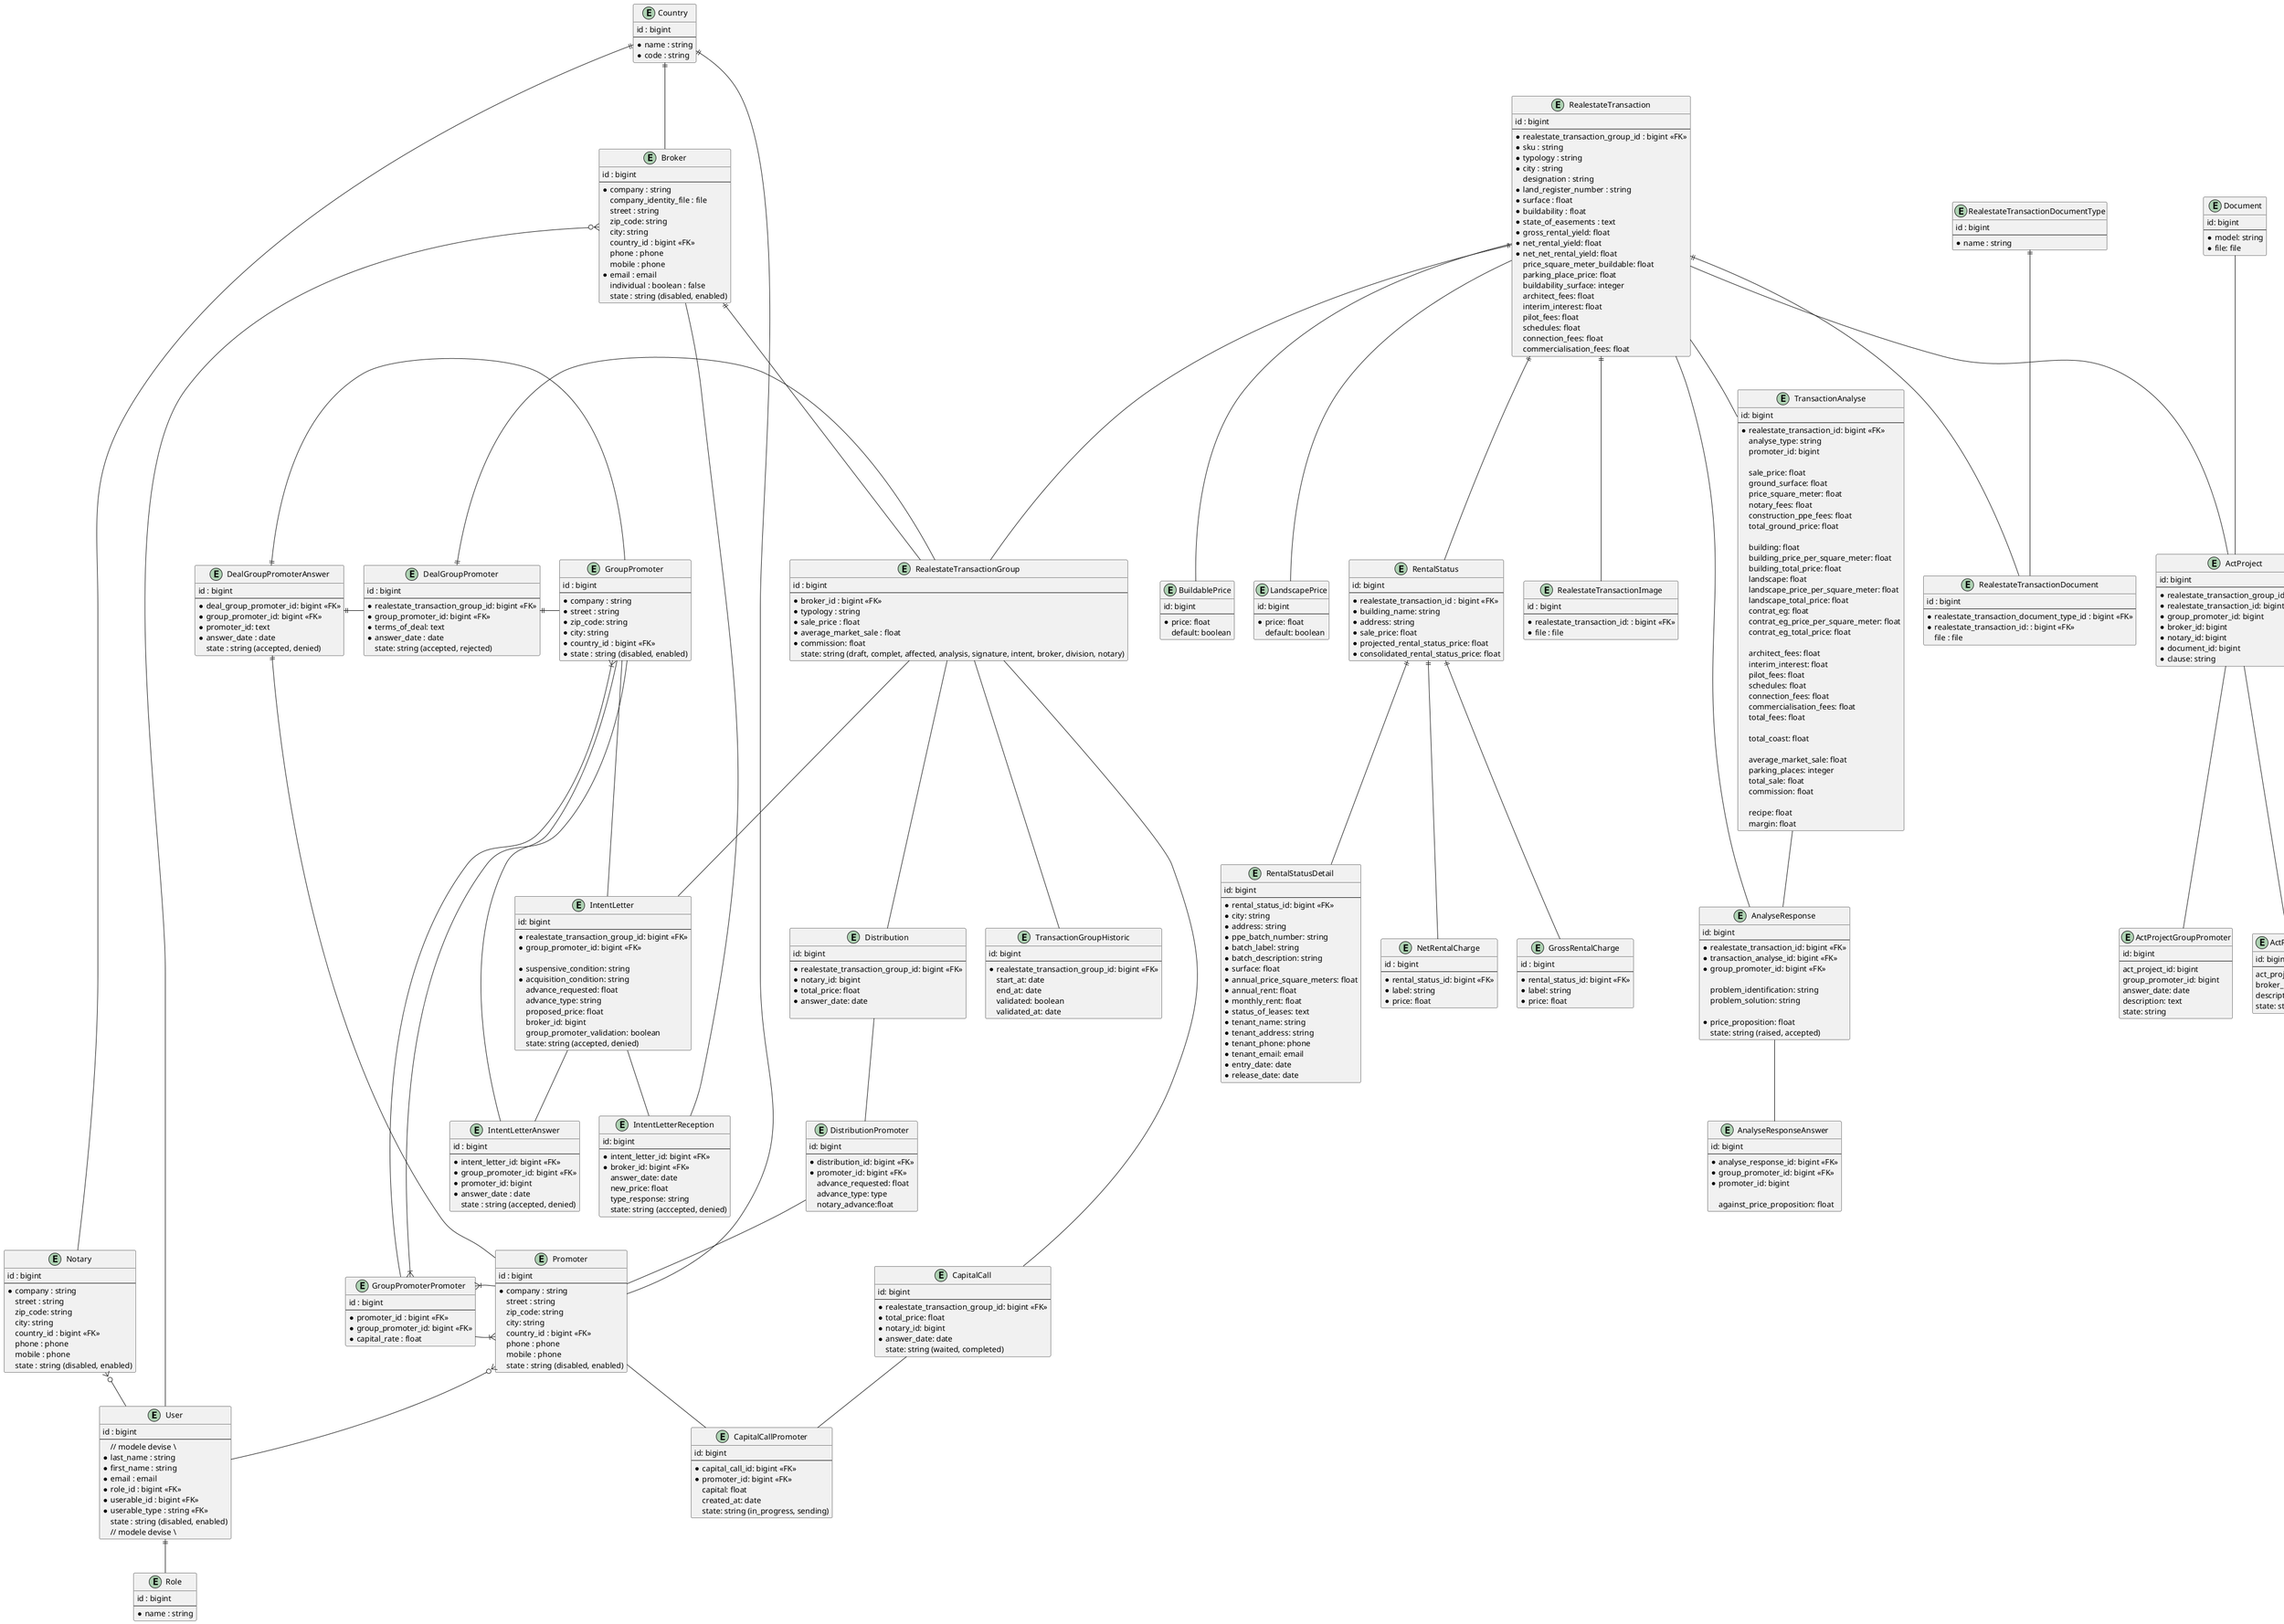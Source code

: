@startuml entities

' ok
entity User {
  id : bigint
  ---
  // modele devise \\
  * last_name : string
  * first_name : string
  * email : email
  * role_id : bigint <<FK>>
  * userable_id : bigint <<FK>>
  * userable_type : string <<FK>>
  state : string (disabled, enabled)
  // modele devise \\
}

' ok
entity Role {
  id : bigint
  ---
  * name : string
}

' ok
entity Broker {
  id : bigint
  ---
  * company : string
  company_identity_file : file
  street : string
  zip_code: string
  city: string
  country_id : bigint <<FK>>
  phone : phone
  mobile : phone
  * email : email
  individual : boolean : false
  state : string (disabled, enabled)
}

' ok
entity Promoter {
  id : bigint
  ---
  * company : string
  street : string
  zip_code: string
  city: string
  country_id : bigint <<FK>>
  phone : phone
  mobile : phone
  state : string (disabled, enabled)
}

' ok
entity Notary {
  id : bigint
  ---
  * company : string
  street : string
  zip_code: string
  city: string
  country_id : bigint <<FK>>
  phone : phone
  mobile : phone
  state : string (disabled, enabled)
}

' ok
entity GroupPromoter {
  id : bigint
  ---
  * company : string
  * street : string
  * zip_code: string
  * city: string
  * country_id : bigint <<FK>>
  * state : string (disabled, enabled)
}

' ok
entity GroupPromoterPromoter {
  id : bigint
  ---
  * promoter_id : bigint <<FK>>
  * group_promoter_id: bigint <<FK>>
  * capital_rate : float
}

' ok
entity Country {
  id : bigint
  ---
  * name : string
  * code : string
}

' ok
entity RealestateTransactionGroup {
  id : bigint
  ---
  * broker_id : bigint <<FK>>
  * typology : string
  * sale_price : float
  * average_market_sale : float
  * commission: float
  state: string (draft, complet, affected, analysis, signature, intent, broker, division, notary)
}

entity BuildablePrice {
    id: bigint
    ---
    * price: float
    default: boolean
}

entity LandscapePrice {
    id: bigint
    ---
    * price: float
    default: boolean
}

' ok
entity RealestateTransaction {
  id : bigint
  ---
  * realestate_transaction_group_id : bigint <<FK>>
  * sku : string
  * typology : string
  * city : string
  designation : string
  * land_register_number : string
  * surface : float
  * buildability : float
  * state_of_easements : text
  * gross_rental_yield: float
  * net_rental_yield: float
  * net_net_rental_yield: float
  price_square_meter_buildable: float
  parking_place_price: float
  buildability_surface: integer
  architect_fees: float
  interim_interest: float
  pilot_fees: float
  schedules: float
  connection_fees: float
  commercialisation_fees: float
}

' ok
entity RentalStatus {
  id: bigint
  ---
  * realestate_transaction_id : bigint <<FK>>
  * building_name: string
  * address: string
  * sale_price: float
  * projected_rental_status_price: float
  * consolidated_rental_status_price: float
}

' ok
entity NetRentalCharge {
  id : bigint
  ---
  * rental_status_id: bigint <<FK>>
  * label: string
  * price: float
}

' ok
entity GrossRentalCharge {
  id : bigint
  ---
  * rental_status_id: bigint <<FK>>
  * label: string
  * price: float
}

' ok
entity RentalStatusDetail {
  id: bigint
  ---
  * rental_status_id: bigint <<FK>>
  * city: string
  * address: string
  * ppe_batch_number: string
  * batch_label: string
  * batch_description: string
  * surface: float
  * annual_price_square_meters: float
  * annual_rent: float
  * monthly_rent: float
  * status_of_leases: text
  * tenant_name: string
  * tenant_address: string
  * tenant_phone: phone
  * tenant_email: email
  * entry_date: date
  * release_date: date
}

' ok
entity RealestateTransactionDocument {
  id : bigint
  ---
  * realestate_transaction_document_type_id : bigint <<FK>>
  * realestate_transaction_id: : bigint <<FK>>
  file : file
}

' ok
entity RealestateTransactionImage {
  id : bigint
  ---
  * realestate_transaction_id: : bigint <<FK>>
  * file : file
}

' ok
entity RealestateTransactionDocumentType {
  id : bigint
  ---
  * name : string
}

' ok
entity DealGroupPromoter {
  id : bigint
  ---
  * realestate_transaction_group_id: bigint <<FK>>
  * group_promoter_id: bigint <<FK>>
  * terms_of_deal: text
  * answer_date : date
  state: string (accepted, rejected)
}

' ok
entity DealGroupPromoterAnswer {
  id : bigint
  ---
  * deal_group_promoter_id: bigint <<FK>>
  * group_promoter_id: bigint <<FK>>
  * promoter_id: text
  * answer_date : date
  state : string (accepted, denied)
}

entity TransactionGroupHistoric {
  id: bigint
  ---
  * realestate_transaction_group_id: bigint <<FK>>
  start_at: date
  end_at: date
  validated: boolean
  validated_at: date
}

entity TransactionAnalyse {
  id: bigint
  ---
  * realestate_transaction_id: bigint <<FK>>
  analyse_type: string
  promoter_id: bigint

  sale_price: float
  ground_surface: float
  price_square_meter: float
  notary_fees: float
  construction_ppe_fees: float
  total_ground_price: float

  building: float
  building_price_per_square_meter: float
  building_total_price: float
  landscape: float
  landscape_price_per_square_meter: float
  landscape_total_price: float
  contrat_eg: float
  contrat_eg_price_per_square_meter: float
  contrat_eg_total_price: float

  architect_fees: float
  interim_interest: float
  pilot_fees: float
  schedules: float
  connection_fees: float
  commercialisation_fees: float
  total_fees: float

  total_coast: float
  
  average_market_sale: float
  parking_places: integer
  total_sale: float
  commission: float

  recipe: float
  margin: float
}

entity AnalyseResponse {
  id: bigint
  ---
  * realestate_transaction_id: bigint <<FK>>
  * transaction_analyse_id: bigint <<FK>>
  * group_promoter_id: bigint <<FK>>

  problem_identification: string
  problem_solution: string

  * price_proposition: float
  state: string (raised, accepted)
}

entity AnalyseResponseAnswer {
  id: bigint
  ---
  * analyse_response_id: bigint <<FK>>
  * group_promoter_id: bigint <<FK>>
  * promoter_id: bigint

  against_price_proposition: float
}

entity IntentLetter {
  id: bigint
  ---
  * realestate_transaction_group_id: bigint <<FK>>
  * group_promoter_id: bigint <<FK>>

  * suspensive_condition: string
  * acquisition_condition: string
  advance_requested: float
  advance_type: string
  proposed_price: float
  broker_id: bigint
  group_promoter_validation: boolean
  state: string (accepted, denied)
}

entity IntentLetterAnswer {
  id : bigint
  ---
  * intent_letter_id: bigint <<FK>>
  * group_promoter_id: bigint <<FK>>
  * promoter_id: bigint
  * answer_date : date
  state : string (accepted, denied)
}

entity IntentLetterReception {
  id: bigint
  ---
  * intent_letter_id: bigint <<FK>>
  * broker_id: bigint <<FK>>
   answer_date: date
   new_price: float
   type_response: string
  state: string (acccepted, denied)
}

entity Distribution {
  id: bigint
  ---
  * realestate_transaction_group_id: bigint <<FK>>
  * notary_id: bigint
  * total_price: float
  * answer_date: date

}

entity DistributionPromoter {
  id: bigint
  ---
  * distribution_id: bigint <<FK>>
  * promoter_id: bigint <<FK>>
  advance_requested: float
  advance_type: type
  notary_advance:float
}

entity CapitalCall {
  id: bigint
  ---
  * realestate_transaction_group_id: bigint <<FK>>
  * total_price: float
  * notary_id: bigint
  * answer_date: date
  state: string (waited, completed)
}

entity CapitalCallPromoter {
  id: bigint
  ---
  * capital_call_id: bigint <<FK>>
  * promoter_id: bigint <<FK>>
  capital: float
  created_at: date
  state: string (in_progress, sending)
}

entity ActProject {
  id: bigint
  ---
  * realestate_transaction_group_id: bigint
  * realestate_transaction_id: bigint
  * group_promoter_id: bigint
  * broker_id: bigint
  * notary_id: bigint
  * document_id: bigint
  * clause: string
}

entity ActProjectBroker {
    id: bigint
    ---
    act_project_id: bigint
    broker_id: bigint
    description: text
    state: string
}

entity ActProjectGroupPromoter {
    id: bigint
    ---
    act_project_id: bigint
    group_promoter_id: bigint
    answer_date: date
    description: text
    state: string
}

entity Document {
  id: bigint
  ---
  * model: string
  * file: file
}



DealGroupPromoter ||- GroupPromoter
DealGroupPromoterAnswer ||- DealGroupPromoter
DealGroupPromoterAnswer ||- GroupPromoter
DealGroupPromoterAnswer ||- Promoter
DealGroupPromoter ||- RealestateTransactionGroup
Promoter }|- GroupPromoterPromoter
GroupPromoter }|- GroupPromoterPromoter
GroupPromoterPromoter }|- GroupPromoter
GroupPromoterPromoter }|- Promoter
Promoter }o-- User
Notary }o-- User
Broker }o-- User
Country ||-- Broker
Country ||-- Promoter
Country ||-- Notary
Broker ||-- RealestateTransactionGroup
RealestateTransaction ||-- RealestateTransactionDocument
RealestateTransaction ||-- RentalStatus
RentalStatus ||-- RentalStatusDetail
RentalStatus ||-- NetRentalCharge
RentalStatus ||-- GrossRentalCharge
RealestateTransaction ||-- RealestateTransactionGroup
RealestateTransaction ||-- RealestateTransactionImage
RealestateTransactionDocumentType ||-- RealestateTransactionDocument
User ||-- Role

RealestateTransactionGroup -- TransactionGroupHistoric
RealestateTransaction -- TransactionAnalyse
RealestateTransaction -- AnalyseResponse
AnalyseResponse -- AnalyseResponseAnswer
TransactionAnalyse -- AnalyseResponse

RealestateTransactionGroup -- IntentLetter
GroupPromoter -- IntentLetter

IntentLetter -- IntentLetterAnswer
GroupPromoter -- IntentLetterAnswer
IntentLetter -- IntentLetterReception
Broker -- IntentLetterReception

RealestateTransactionGroup -- Distribution
Distribution -- DistributionPromoter
DistributionPromoter -- Promoter

RealestateTransaction -- BuildablePrice
RealestateTransaction -- LandscapePrice

RealestateTransactionGroup -- CapitalCall
CapitalCall -- CapitalCallPromoter
Promoter -- CapitalCallPromoter

RealestateTransaction -- ActProject
Document -- ActProject
ActProject -- ActProjectBroker
ActProject -- ActProjectGroupPromoter
@enduml
